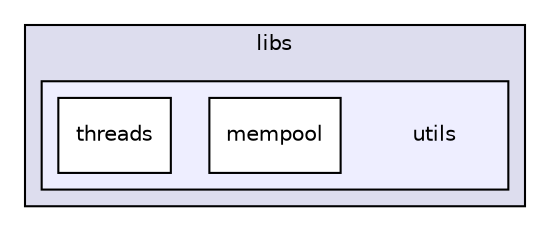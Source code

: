 digraph "/home/nyarosu/repos/hft/src/libs/utils" {
  compound=true
  node [ fontsize="10", fontname="Helvetica"];
  edge [ labelfontsize="10", labelfontname="Helvetica"];
  subgraph clusterdir_87a455bccb09a92130c26a11a880c98a {
    graph [ bgcolor="#ddddee", pencolor="black", label="libs" fontname="Helvetica", fontsize="10", URL="dir_87a455bccb09a92130c26a11a880c98a.html"]
  subgraph clusterdir_0613198e77a9b173fe3ff0a50633b455 {
    graph [ bgcolor="#eeeeff", pencolor="black", label="" URL="dir_0613198e77a9b173fe3ff0a50633b455.html"];
    dir_0613198e77a9b173fe3ff0a50633b455 [shape=plaintext label="utils"];
  dir_678daeee21a43e7674ea46faab73434f [shape=box label="mempool" fillcolor="white" style="filled" URL="dir_678daeee21a43e7674ea46faab73434f.html"];
  dir_c2c07639e9267b36410df9fa9b6a8682 [shape=box label="threads" fillcolor="white" style="filled" URL="dir_c2c07639e9267b36410df9fa9b6a8682.html"];
  }
  }
}
